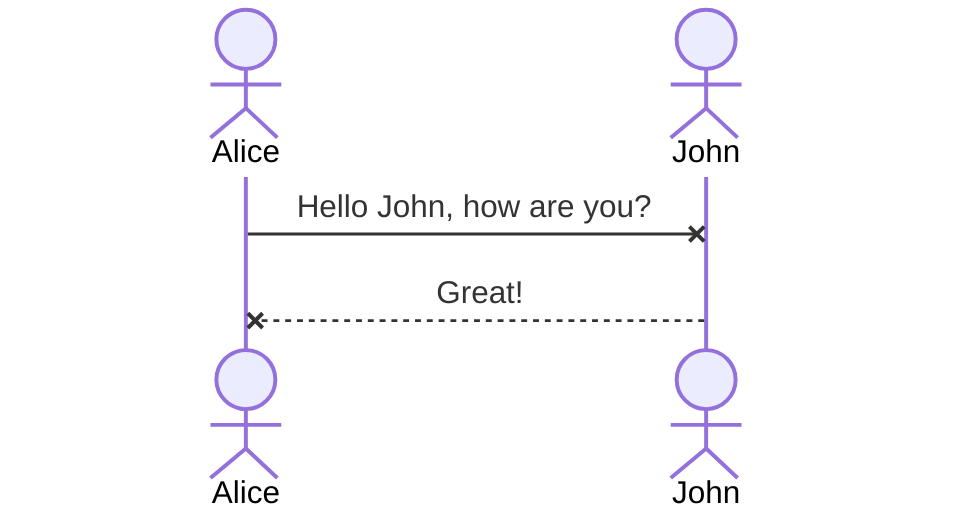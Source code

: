 sequenceDiagram
      actor Alice
      actor John
      Alice-xJohn: Hello John, how are you?
      John--xAlice: Great!